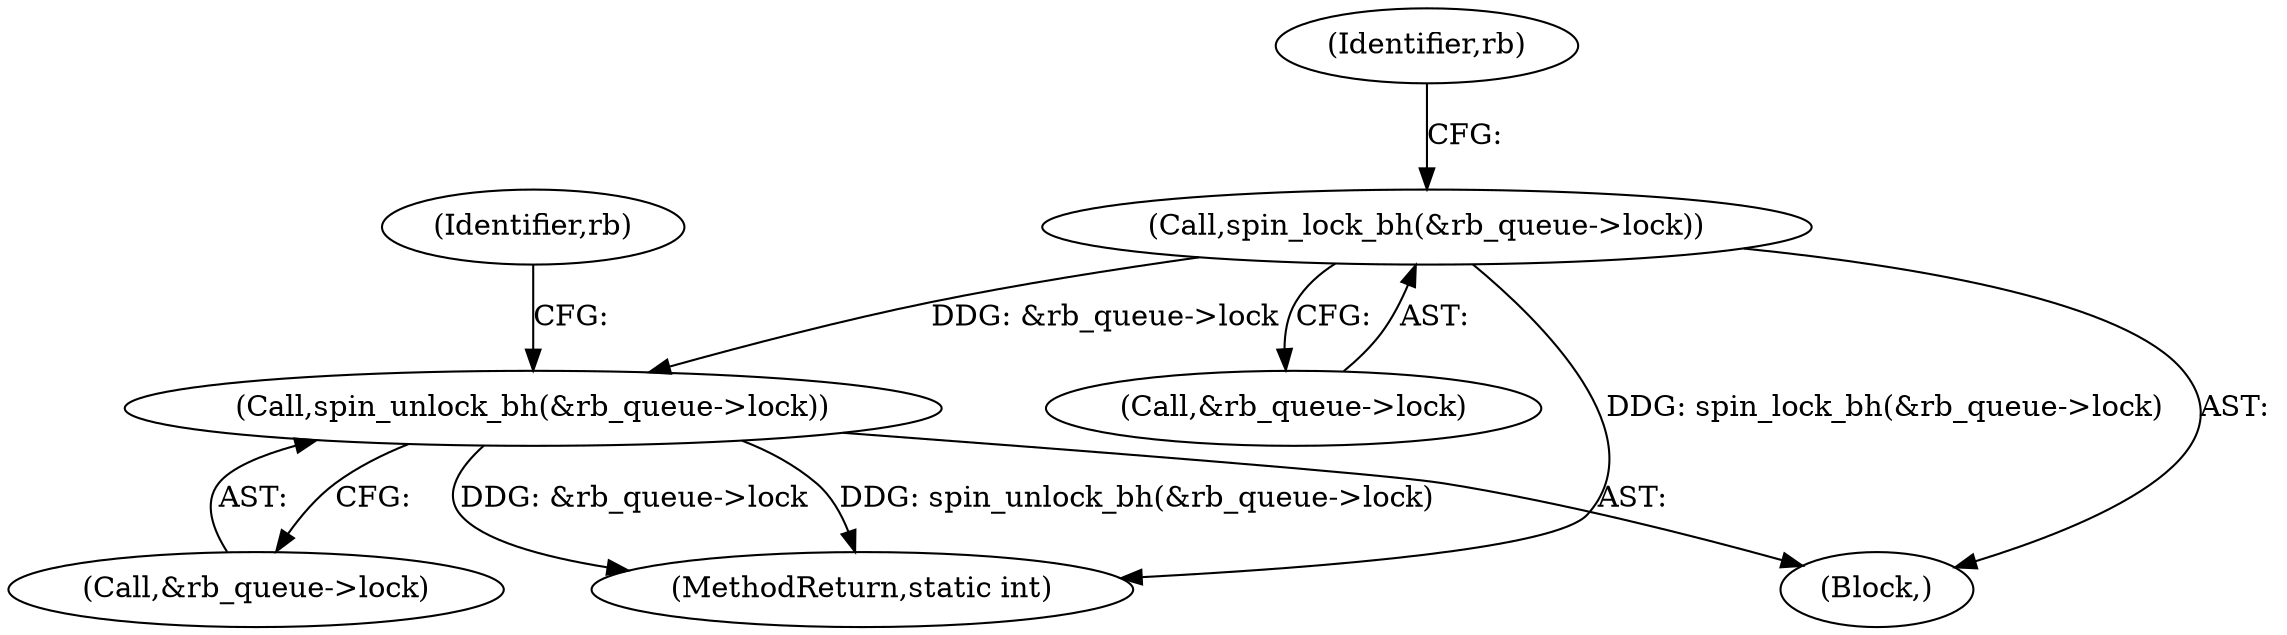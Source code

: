digraph "0_linux_84ac7260236a49c79eede91617700174c2c19b0c@pointer" {
"1000448" [label="(Call,spin_lock_bh(&rb_queue->lock))"];
"1000479" [label="(Call,spin_unlock_bh(&rb_queue->lock))"];
"1000587" [label="(MethodReturn,static int)"];
"1000479" [label="(Call,spin_unlock_bh(&rb_queue->lock))"];
"1000449" [label="(Call,&rb_queue->lock)"];
"1000480" [label="(Call,&rb_queue->lock)"];
"1000448" [label="(Call,spin_lock_bh(&rb_queue->lock))"];
"1000455" [label="(Identifier,rb)"];
"1000444" [label="(Block,)"];
"1000486" [label="(Identifier,rb)"];
"1000448" -> "1000444"  [label="AST: "];
"1000448" -> "1000449"  [label="CFG: "];
"1000449" -> "1000448"  [label="AST: "];
"1000455" -> "1000448"  [label="CFG: "];
"1000448" -> "1000587"  [label="DDG: spin_lock_bh(&rb_queue->lock)"];
"1000448" -> "1000479"  [label="DDG: &rb_queue->lock"];
"1000479" -> "1000444"  [label="AST: "];
"1000479" -> "1000480"  [label="CFG: "];
"1000480" -> "1000479"  [label="AST: "];
"1000486" -> "1000479"  [label="CFG: "];
"1000479" -> "1000587"  [label="DDG: spin_unlock_bh(&rb_queue->lock)"];
"1000479" -> "1000587"  [label="DDG: &rb_queue->lock"];
}
